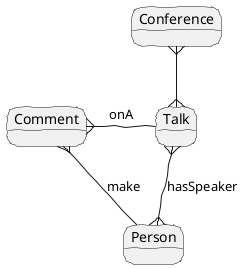 @startuml
hide footbox
skinparam roundcorner 20
skinparam handwritten true
skinparam backgroundcolor transparent

skinparam note {
  FontName Impact
}


object Comment
together {
    object Talk
    object Person
}

object Conference

Conference }--{ Talk
Talk --{ Comment : onA
Comment }-- Person : make
Talk }--{ Person : hasSpeaker
@enduml